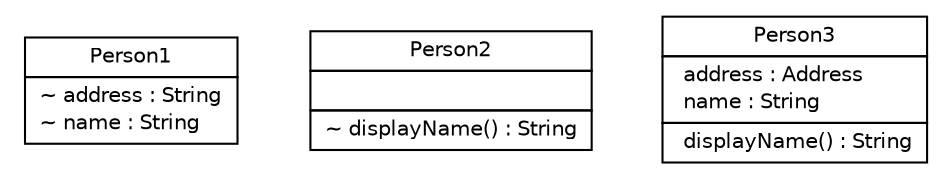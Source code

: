 #!/usr/local/bin/dot
#
# Class diagram 
# Generated by UMLGraph version 5.3 (http://www.umlgraph.org/)
#

digraph G {
	edge [fontname="Helvetica",fontsize=10,labelfontname="Helvetica",labelfontsize=10];
	node [fontname="Helvetica",fontsize=10,shape=plaintext];
	nodesep=0.25;
	ranksep=0.5;
	// Person1
	c39 [label=<<table title="Person1" border="0" cellborder="1" cellspacing="0" cellpadding="2" port="p"><tr><td><table border="0" cellspacing="0" cellpadding="1"><tr><td align="center" balign="center"> Person1 </td></tr></table></td></tr><tr><td><table border="0" cellspacing="0" cellpadding="1"><tr><td align="left" balign="left"> ~ address : String </td></tr><tr><td align="left" balign="left"> ~ name : String </td></tr></table></td></tr></table>>, URL="null", fontname="Helvetica", fontcolor="black", fontsize=10.0];
	// Person2
	c40 [label=<<table title="Person2" border="0" cellborder="1" cellspacing="0" cellpadding="2" port="p"><tr><td><table border="0" cellspacing="0" cellpadding="1"><tr><td align="center" balign="center"> Person2 </td></tr></table></td></tr><tr><td><table border="0" cellspacing="0" cellpadding="1"><tr><td align="left" balign="left">  </td></tr></table></td></tr><tr><td><table border="0" cellspacing="0" cellpadding="1"><tr><td align="left" balign="left"> ~ displayName() : String </td></tr></table></td></tr></table>>, URL="null", fontname="Helvetica", fontcolor="black", fontsize=10.0];
	// Person3
	c41 [label=<<table title="Person3" border="0" cellborder="1" cellspacing="0" cellpadding="2" port="p"><tr><td><table border="0" cellspacing="0" cellpadding="1"><tr><td align="center" balign="center"> Person3 </td></tr></table></td></tr><tr><td><table border="0" cellspacing="0" cellpadding="1"><tr><td align="left" balign="left">  address : Address </td></tr><tr><td align="left" balign="left">  name : String </td></tr></table></td></tr><tr><td><table border="0" cellspacing="0" cellpadding="1"><tr><td align="left" balign="left">  displayName() : String </td></tr></table></td></tr></table>>, URL="null", fontname="Helvetica", fontcolor="black", fontsize=10.0];
}

